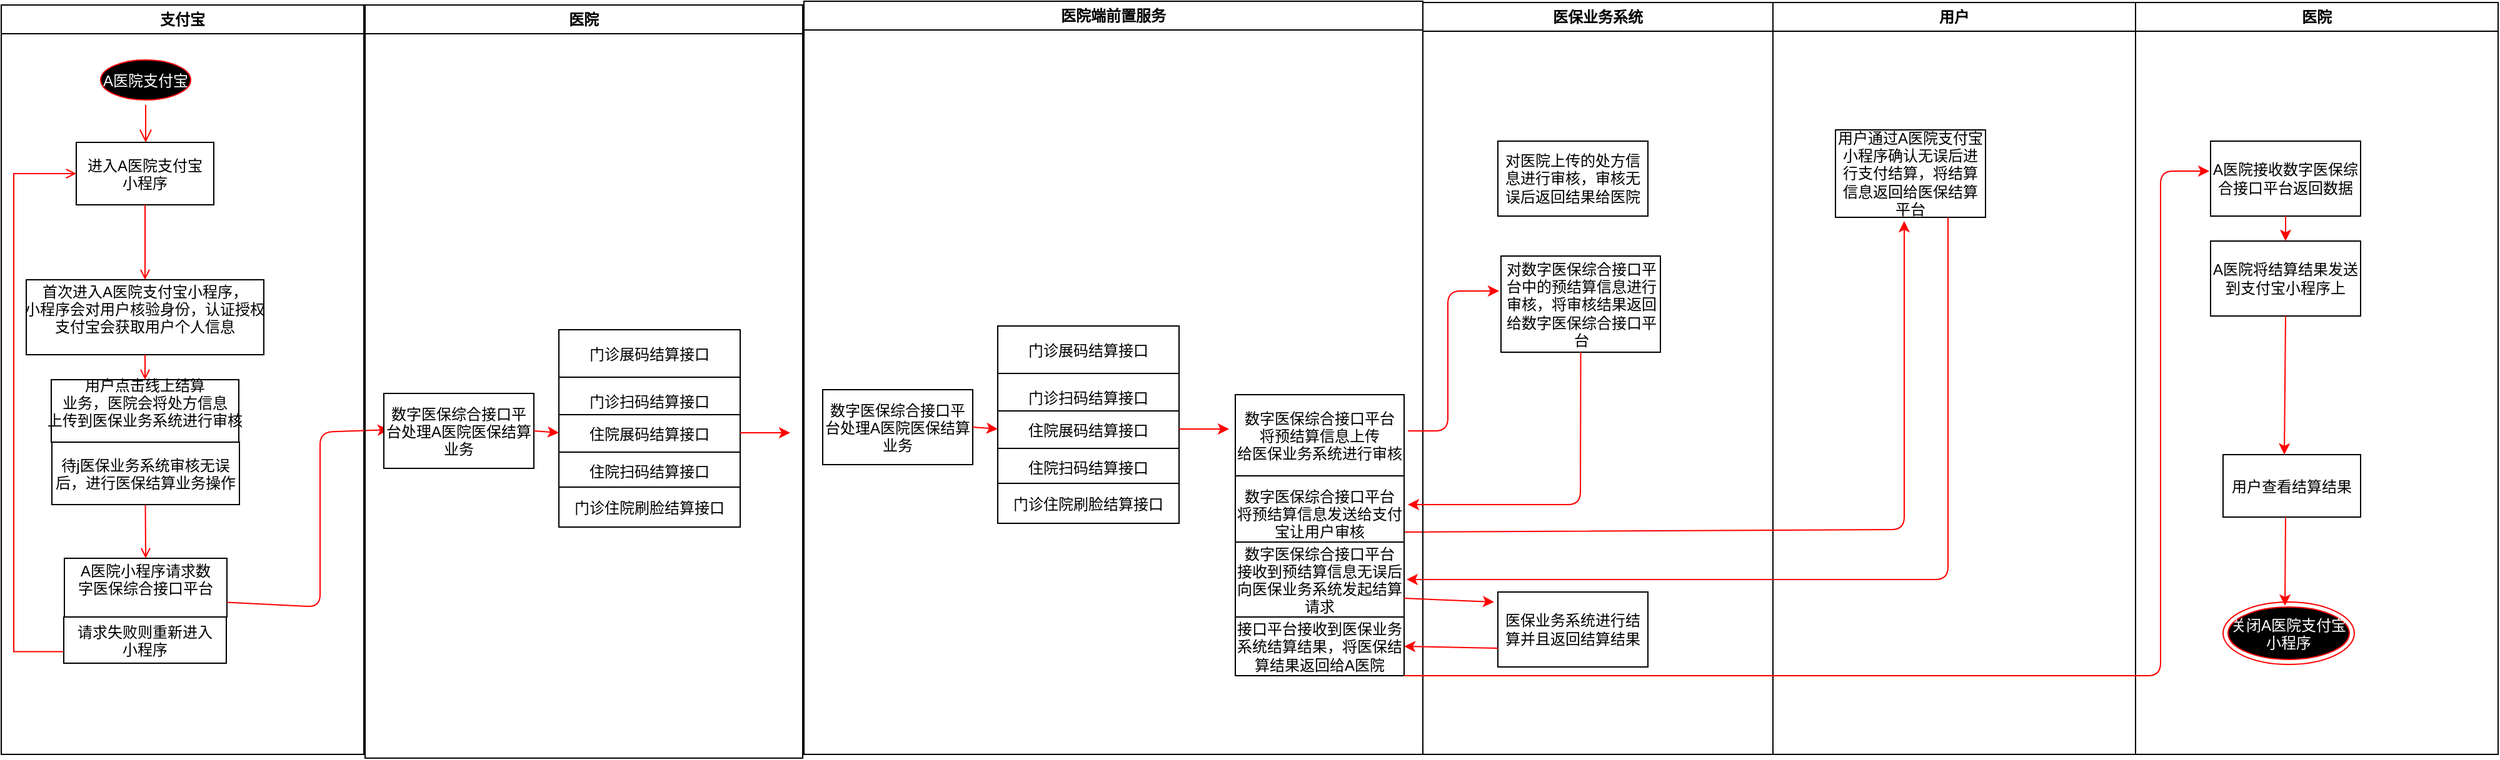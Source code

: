 <mxfile version="14.1.8" type="github">
  <diagram name="Page-1" id="e7e014a7-5840-1c2e-5031-d8a46d1fe8dd">
    <mxGraphModel dx="2591" dy="706" grid="1" gridSize="10" guides="1" tooltips="1" connect="1" arrows="1" fold="1" page="1" pageScale="1" pageWidth="1169" pageHeight="826" background="#ffffff" math="0" shadow="0">
      <root>
        <mxCell id="0" />
        <mxCell id="1" parent="0" />
        <mxCell id="2" value="支付宝" style="swimlane;whiteSpace=wrap;startSize=23;" parent="1" vertex="1">
          <mxGeometry x="-177" y="130" width="290" height="600" as="geometry" />
        </mxCell>
        <mxCell id="5" value="A医院支付宝" style="ellipse;shape=startState;fillColor=#000000;strokeColor=#ff0000;fontColor=#FFFFFF;" parent="2" vertex="1">
          <mxGeometry x="75.5" y="40" width="80" height="40" as="geometry" />
        </mxCell>
        <mxCell id="6" value="" style="edgeStyle=elbowEdgeStyle;elbow=horizontal;verticalAlign=bottom;endArrow=open;endSize=8;strokeColor=#FF0000;endFill=1;rounded=0" parent="2" source="5" target="7" edge="1">
          <mxGeometry x="100" y="40" as="geometry">
            <mxPoint x="115" y="110" as="targetPoint" />
          </mxGeometry>
        </mxCell>
        <mxCell id="7" value="进入A医院支付宝&#xa;小程序" style="" parent="2" vertex="1">
          <mxGeometry x="60" y="110" width="110" height="50" as="geometry" />
        </mxCell>
        <mxCell id="8" value="首次进入A医院支付宝小程序，&#xa;小程序会对用户核验身份，认证授权&#xa;支付宝会获取用户个人信息&#xa;" style="" parent="2" vertex="1">
          <mxGeometry x="20" y="220" width="190" height="60" as="geometry" />
        </mxCell>
        <mxCell id="9" value="" style="endArrow=open;strokeColor=#FF0000;endFill=1;rounded=0" parent="2" source="7" target="8" edge="1">
          <mxGeometry relative="1" as="geometry" />
        </mxCell>
        <mxCell id="10" value="A医院小程序请求数&#xa;字医保综合接口平台&#xa;" style="" parent="2" vertex="1">
          <mxGeometry x="50.5" y="443" width="130" height="47" as="geometry" />
        </mxCell>
        <mxCell id="11" value="" style="endArrow=open;strokeColor=#FF0000;endFill=1;rounded=0;entryX=0.5;entryY=0;entryDx=0;entryDy=0;" parent="2" source="8" target="JvweXrn4YNAcpIMkQRCn-87" edge="1">
          <mxGeometry relative="1" as="geometry" />
        </mxCell>
        <mxCell id="12" value="" style="edgeStyle=elbowEdgeStyle;elbow=horizontal;strokeColor=#FF0000;endArrow=open;endFill=1;rounded=0;exitX=0;exitY=0.75;exitDx=0;exitDy=0;" parent="2" source="JvweXrn4YNAcpIMkQRCn-44" target="7" edge="1">
          <mxGeometry width="100" height="100" relative="1" as="geometry">
            <mxPoint x="25" y="470" as="sourcePoint" />
            <mxPoint x="260" y="190" as="targetPoint" />
            <Array as="points">
              <mxPoint x="10" y="460" />
              <mxPoint x="10" y="323" />
              <mxPoint x="36" y="362" />
              <mxPoint x="36" y="352" />
              <mxPoint x="30" y="362" />
              <mxPoint x="30" y="250" />
            </Array>
          </mxGeometry>
        </mxCell>
        <mxCell id="JvweXrn4YNAcpIMkQRCn-44" value="请求失败则重新进入&#xa;小程序" style="" parent="2" vertex="1">
          <mxGeometry x="50" y="490" width="130" height="37" as="geometry" />
        </mxCell>
        <mxCell id="JvweXrn4YNAcpIMkQRCn-87" value="用户点击线上结算&#xa;业务，医院会将处方信息&#xa;上传到医保业务系统进行审核&#xa;" style="" parent="2" vertex="1">
          <mxGeometry x="40" y="300" width="150" height="50" as="geometry" />
        </mxCell>
        <mxCell id="JvweXrn4YNAcpIMkQRCn-94" value="" style="endArrow=open;strokeColor=#FF0000;endFill=1;rounded=0;entryX=0.5;entryY=0;entryDx=0;entryDy=0;exitX=0.5;exitY=1;exitDx=0;exitDy=0;" parent="2" source="JvweXrn4YNAcpIMkQRCn-87" target="10" edge="1">
          <mxGeometry relative="1" as="geometry">
            <mxPoint x="128" y="362" as="sourcePoint" />
            <mxPoint x="125" y="322" as="targetPoint" />
            <Array as="points" />
          </mxGeometry>
        </mxCell>
        <mxCell id="JvweXrn4YNAcpIMkQRCn-97" value="" style="endArrow=classic;html=1;strokeColor=#FF0000;fontColor=#FFFFFF;exitX=1;exitY=0.75;exitDx=0;exitDy=0;" parent="2" source="10" edge="1">
          <mxGeometry width="50" height="50" relative="1" as="geometry">
            <mxPoint x="180.5" y="430" as="sourcePoint" />
            <mxPoint x="310" y="340" as="targetPoint" />
            <Array as="points">
              <mxPoint x="255" y="482" />
              <mxPoint x="255" y="342" />
            </Array>
          </mxGeometry>
        </mxCell>
        <mxCell id="JvweXrn4YNAcpIMkQRCn-126" value="待j医保业务系统审核无误&#xa;后，进行医保结算业务操作" style="" parent="2" vertex="1">
          <mxGeometry x="40.5" y="350" width="150" height="50" as="geometry" />
        </mxCell>
        <mxCell id="4" value="医保业务系统" style="swimlane;whiteSpace=wrap" parent="1" vertex="1">
          <mxGeometry x="960" y="128" width="280" height="602" as="geometry" />
        </mxCell>
        <mxCell id="JvweXrn4YNAcpIMkQRCn-53" value="&lt;font color=&quot;#000000&quot;&gt;对医院上传的处方信息进行审核，审核无误后返回结果给医院&lt;/font&gt;" style="whiteSpace=wrap;html=1;fontColor=#FFFFFF;" parent="4" vertex="1">
          <mxGeometry x="60" y="111" width="120" height="60" as="geometry" />
        </mxCell>
        <mxCell id="JvweXrn4YNAcpIMkQRCn-64" value="" style="endArrow=classic;html=1;strokeColor=#FF0000;fontColor=#FFFFFF;exitX=0.5;exitY=1;exitDx=0;exitDy=0;entryX=0.5;entryY=0;entryDx=0;entryDy=0;" parent="4" source="JvweXrn4YNAcpIMkQRCn-53" edge="1">
          <mxGeometry width="50" height="50" relative="1" as="geometry">
            <mxPoint x="-6" y="157" as="sourcePoint" />
            <mxPoint x="120" y="171" as="targetPoint" />
            <Array as="points" />
          </mxGeometry>
        </mxCell>
        <mxCell id="JvweXrn4YNAcpIMkQRCn-95" value="&lt;font color=&quot;#000000&quot;&gt;对数字医保综合接口平台中的预结算信息进行审核，将审核结果返回给数字医保综合接口平台&lt;br&gt;&lt;/font&gt;" style="whiteSpace=wrap;html=1;fontColor=#FFFFFF;" parent="4" vertex="1">
          <mxGeometry x="62.5" y="203" width="127.5" height="77" as="geometry" />
        </mxCell>
        <mxCell id="JvweXrn4YNAcpIMkQRCn-118" value="&lt;font color=&quot;#000000&quot;&gt;医保业务系统进行结算并且返回结算结果&lt;/font&gt;" style="whiteSpace=wrap;html=1;fontColor=#FFFFFF;" parent="4" vertex="1">
          <mxGeometry x="60" y="472" width="120" height="60" as="geometry" />
        </mxCell>
        <mxCell id="JvweXrn4YNAcpIMkQRCn-67" value="用户" style="swimlane;whiteSpace=wrap" parent="1" vertex="1">
          <mxGeometry x="1240" y="128" width="290" height="602" as="geometry" />
        </mxCell>
        <mxCell id="JvweXrn4YNAcpIMkQRCn-112" value="" style="endArrow=classic;html=1;strokeColor=#FF0000;fontColor=#FFFFFF;exitX=1;exitY=0.75;exitDx=0;exitDy=0;" parent="JvweXrn4YNAcpIMkQRCn-67" source="JvweXrn4YNAcpIMkQRCn-103" edge="1">
          <mxGeometry width="50" height="50" relative="1" as="geometry">
            <mxPoint x="-230" y="434" as="sourcePoint" />
            <mxPoint x="105" y="175" as="targetPoint" />
            <Array as="points">
              <mxPoint x="105" y="422" />
            </Array>
          </mxGeometry>
        </mxCell>
        <mxCell id="JvweXrn4YNAcpIMkQRCn-125" style="edgeStyle=orthogonalEdgeStyle;rounded=0;orthogonalLoop=1;jettySize=auto;html=1;exitX=0;exitY=0.25;exitDx=0;exitDy=0;strokeColor=#FF0000;fontColor=#FFFFFF;" parent="1" source="3" edge="1">
          <mxGeometry relative="1" as="geometry">
            <mxPoint x="465" y="278" as="targetPoint" />
          </mxGeometry>
        </mxCell>
        <mxCell id="3" value="医院端前置服务" style="swimlane;whiteSpace=wrap" parent="1" vertex="1">
          <mxGeometry x="465" y="127" width="495" height="603" as="geometry" />
        </mxCell>
        <mxCell id="16" value="门诊扫码结算接口" style="" parent="3" vertex="1">
          <mxGeometry x="155" y="298" width="145" height="38" as="geometry" />
        </mxCell>
        <mxCell id="30" value="住院展码结算接口" style="" parent="3" vertex="1">
          <mxGeometry x="155" y="328" width="145" height="30" as="geometry" />
        </mxCell>
        <mxCell id="JvweXrn4YNAcpIMkQRCn-48" value="住院扫码结算接口" style="" parent="3" vertex="1">
          <mxGeometry x="155" y="358" width="145" height="30" as="geometry" />
        </mxCell>
        <mxCell id="JvweXrn4YNAcpIMkQRCn-49" value="门诊住院刷脸结算接口" style="" parent="3" vertex="1">
          <mxGeometry x="155" y="386" width="145" height="32" as="geometry" />
        </mxCell>
        <mxCell id="JvweXrn4YNAcpIMkQRCn-52" value="数字医保综合接口平台&#xa;将预结算信息上传&#xa;给医保业务系统进行审核" style="" parent="3" vertex="1">
          <mxGeometry x="345" y="315" width="135" height="65" as="geometry" />
        </mxCell>
        <mxCell id="JvweXrn4YNAcpIMkQRCn-76" value="门诊展码结算接口" style="" parent="3" vertex="1">
          <mxGeometry x="155" y="260" width="145" height="38" as="geometry" />
        </mxCell>
        <mxCell id="JvweXrn4YNAcpIMkQRCn-51" value="" style="endArrow=classic;html=1;strokeColor=#FF0000;fontColor=#FFFFFF;" parent="3" edge="1">
          <mxGeometry width="50" height="50" relative="1" as="geometry">
            <mxPoint x="300" y="342.5" as="sourcePoint" />
            <mxPoint x="340" y="342.5" as="targetPoint" />
            <Array as="points">
              <mxPoint x="310" y="342.5" />
            </Array>
          </mxGeometry>
        </mxCell>
        <mxCell id="JvweXrn4YNAcpIMkQRCn-98" value="数字医保综合接口平&#xa;台处理A医院医保结算&#xa;业务" style="" parent="3" vertex="1">
          <mxGeometry x="15" y="311" width="120" height="60" as="geometry" />
        </mxCell>
        <mxCell id="JvweXrn4YNAcpIMkQRCn-100" value="" style="endArrow=classic;html=1;strokeColor=#FF0000;fontColor=#FFFFFF;exitX=1;exitY=0.5;exitDx=0;exitDy=0;" parent="3" source="JvweXrn4YNAcpIMkQRCn-98" edge="1">
          <mxGeometry width="50" height="50" relative="1" as="geometry">
            <mxPoint x="145" y="342.5" as="sourcePoint" />
            <mxPoint x="155" y="343" as="targetPoint" />
            <Array as="points">
              <mxPoint x="155" y="342.5" />
            </Array>
          </mxGeometry>
        </mxCell>
        <mxCell id="JvweXrn4YNAcpIMkQRCn-103" value="数字医保综合接口平台&#xa;将预结算信息发送给支付&#xa;宝让用户审核" style="" parent="3" vertex="1">
          <mxGeometry x="345" y="380" width="135" height="60" as="geometry" />
        </mxCell>
        <mxCell id="JvweXrn4YNAcpIMkQRCn-117" value="数字医保综合接口平台&#xa;接收到预结算信息无误后&#xa;向医保业务系统发起结算&#xa;请求" style="" parent="3" vertex="1">
          <mxGeometry x="345" y="433" width="135" height="60" as="geometry" />
        </mxCell>
        <mxCell id="JvweXrn4YNAcpIMkQRCn-121" value="&lt;font color=&quot;#000000&quot;&gt;接口平台接收到医保业务系统结算结果，将医保结算结果返回给A医院&lt;/font&gt;" style="whiteSpace=wrap;html=1;fontColor=#FFFFFF;" parent="3" vertex="1">
          <mxGeometry x="345" y="493" width="135" height="47" as="geometry" />
        </mxCell>
        <mxCell id="JvweXrn4YNAcpIMkQRCn-101" value="" style="endArrow=classic;html=1;strokeColor=#FF0000;fontColor=#FFFFFF;entryX=-0.012;entryY=0.364;entryDx=0;entryDy=0;entryPerimeter=0;" parent="1" target="JvweXrn4YNAcpIMkQRCn-95" edge="1">
          <mxGeometry width="50" height="50" relative="1" as="geometry">
            <mxPoint x="948" y="471" as="sourcePoint" />
            <mxPoint x="830" y="420" as="targetPoint" />
            <Array as="points">
              <mxPoint x="980" y="471" />
              <mxPoint x="980" y="359" />
            </Array>
          </mxGeometry>
        </mxCell>
        <mxCell id="JvweXrn4YNAcpIMkQRCn-104" value="医院" style="swimlane;whiteSpace=wrap" parent="1" vertex="1">
          <mxGeometry x="1530" y="128" width="290" height="602" as="geometry" />
        </mxCell>
        <mxCell id="JvweXrn4YNAcpIMkQRCn-105" value="用户查看结算结果" style="" parent="JvweXrn4YNAcpIMkQRCn-104" vertex="1">
          <mxGeometry x="70" y="362" width="110" height="50" as="geometry" />
        </mxCell>
        <mxCell id="JvweXrn4YNAcpIMkQRCn-106" value="关闭A医院支付宝&#xa;小程序" style="ellipse;shape=endState;fillColor=#000000;strokeColor=#ff0000;fontColor=#FFFFFF;" parent="JvweXrn4YNAcpIMkQRCn-104" vertex="1">
          <mxGeometry x="70" y="480" width="105" height="50" as="geometry" />
        </mxCell>
        <mxCell id="JvweXrn4YNAcpIMkQRCn-107" value="&lt;font color=&quot;#000000&quot;&gt;A医院接收数字医保综合接口平台返回数据&lt;/font&gt;" style="whiteSpace=wrap;html=1;fontColor=#FFFFFF;" parent="JvweXrn4YNAcpIMkQRCn-104" vertex="1">
          <mxGeometry x="60" y="111" width="120" height="60" as="geometry" />
        </mxCell>
        <mxCell id="JvweXrn4YNAcpIMkQRCn-108" value="&lt;font color=&quot;#000000&quot;&gt;A医院将结算结果发送到支付宝小程序上&lt;/font&gt;" style="whiteSpace=wrap;html=1;fontColor=#FFFFFF;" parent="JvweXrn4YNAcpIMkQRCn-104" vertex="1">
          <mxGeometry x="60" y="191" width="120" height="60" as="geometry" />
        </mxCell>
        <mxCell id="JvweXrn4YNAcpIMkQRCn-109" value="" style="endArrow=classic;html=1;strokeColor=#FF0000;fontColor=#FFFFFF;exitX=0.5;exitY=1;exitDx=0;exitDy=0;entryX=0.5;entryY=0;entryDx=0;entryDy=0;" parent="JvweXrn4YNAcpIMkQRCn-104" source="JvweXrn4YNAcpIMkQRCn-107" target="JvweXrn4YNAcpIMkQRCn-108" edge="1">
          <mxGeometry width="50" height="50" relative="1" as="geometry">
            <mxPoint x="-6" y="157" as="sourcePoint" />
            <mxPoint x="69" y="157" as="targetPoint" />
            <Array as="points" />
          </mxGeometry>
        </mxCell>
        <mxCell id="JvweXrn4YNAcpIMkQRCn-110" value="" style="endArrow=classic;html=1;strokeColor=#FF0000;fontColor=#FFFFFF;exitX=0.5;exitY=1;exitDx=0;exitDy=0;" parent="JvweXrn4YNAcpIMkQRCn-104" source="JvweXrn4YNAcpIMkQRCn-108" edge="1">
          <mxGeometry width="50" height="50" relative="1" as="geometry">
            <mxPoint x="-361" y="260" as="sourcePoint" />
            <mxPoint x="119" y="362" as="targetPoint" />
          </mxGeometry>
        </mxCell>
        <mxCell id="JvweXrn4YNAcpIMkQRCn-111" value="" style="endArrow=classic;html=1;strokeColor=#FF0000;fontColor=#FFFFFF;" parent="JvweXrn4YNAcpIMkQRCn-104" edge="1">
          <mxGeometry width="50" height="50" relative="1" as="geometry">
            <mxPoint x="120" y="412" as="sourcePoint" />
            <mxPoint x="119.5" y="483" as="targetPoint" />
          </mxGeometry>
        </mxCell>
        <mxCell id="JvweXrn4YNAcpIMkQRCn-102" value="" style="endArrow=classic;html=1;strokeColor=#FF0000;fontColor=#FFFFFF;exitX=0.5;exitY=1;exitDx=0;exitDy=0;" parent="1" source="JvweXrn4YNAcpIMkQRCn-95" edge="1">
          <mxGeometry width="50" height="50" relative="1" as="geometry">
            <mxPoint x="1086" y="460" as="sourcePoint" />
            <mxPoint x="948" y="530" as="targetPoint" />
            <Array as="points">
              <mxPoint x="1086" y="530" />
              <mxPoint x="990" y="530" />
            </Array>
          </mxGeometry>
        </mxCell>
        <mxCell id="JvweXrn4YNAcpIMkQRCn-114" value="&lt;font color=&quot;#000000&quot;&gt;用户通过A医院支付宝小程序确认无误后进行支付结算，将结算信息返回给医保结算&lt;br&gt;平台&lt;br&gt;&lt;/font&gt;" style="whiteSpace=wrap;html=1;fontColor=#FFFFFF;" parent="1" vertex="1">
          <mxGeometry x="1290" y="230" width="120" height="70" as="geometry" />
        </mxCell>
        <mxCell id="JvweXrn4YNAcpIMkQRCn-116" value="" style="endArrow=classic;html=1;strokeColor=#FF0000;fontColor=#FFFFFF;exitX=0.75;exitY=1;exitDx=0;exitDy=0;" parent="1" source="JvweXrn4YNAcpIMkQRCn-114" edge="1">
          <mxGeometry width="50" height="50" relative="1" as="geometry">
            <mxPoint x="1380" y="387" as="sourcePoint" />
            <mxPoint x="947" y="590" as="targetPoint" />
            <Array as="points">
              <mxPoint x="1380" y="590" />
            </Array>
          </mxGeometry>
        </mxCell>
        <mxCell id="JvweXrn4YNAcpIMkQRCn-119" value="" style="endArrow=classic;html=1;strokeColor=#FF0000;fontColor=#FFFFFF;exitX=1;exitY=0.75;exitDx=0;exitDy=0;" parent="1" source="JvweXrn4YNAcpIMkQRCn-117" edge="1">
          <mxGeometry width="50" height="50" relative="1" as="geometry">
            <mxPoint x="880" y="640" as="sourcePoint" />
            <mxPoint x="1017" y="608" as="targetPoint" />
            <Array as="points" />
          </mxGeometry>
        </mxCell>
        <mxCell id="JvweXrn4YNAcpIMkQRCn-120" value="" style="endArrow=classic;html=1;strokeColor=#FF0000;fontColor=#FFFFFF;exitX=0;exitY=0.75;exitDx=0;exitDy=0;entryX=1;entryY=0.5;entryDx=0;entryDy=0;" parent="1" source="JvweXrn4YNAcpIMkQRCn-118" target="JvweXrn4YNAcpIMkQRCn-121" edge="1">
          <mxGeometry width="50" height="50" relative="1" as="geometry">
            <mxPoint x="1090" y="680" as="sourcePoint" />
            <mxPoint x="930" y="680" as="targetPoint" />
            <Array as="points" />
          </mxGeometry>
        </mxCell>
        <mxCell id="JvweXrn4YNAcpIMkQRCn-123" value="" style="endArrow=classic;html=1;strokeColor=#FF0000;fontColor=#FFFFFF;exitX=1;exitY=1;exitDx=0;exitDy=0;entryX=-0.008;entryY=0.4;entryDx=0;entryDy=0;entryPerimeter=0;" parent="1" source="JvweXrn4YNAcpIMkQRCn-121" target="JvweXrn4YNAcpIMkQRCn-107" edge="1">
          <mxGeometry width="50" height="50" relative="1" as="geometry">
            <mxPoint x="850" y="500" as="sourcePoint" />
            <mxPoint x="1540" y="250" as="targetPoint" />
            <Array as="points">
              <mxPoint x="1550" y="667" />
              <mxPoint x="1550" y="263" />
            </Array>
          </mxGeometry>
        </mxCell>
        <mxCell id="rNH56YSWSUWT8DuMc6Oc-30" value="医院" style="swimlane;whiteSpace=wrap" vertex="1" parent="1">
          <mxGeometry x="114" y="130" width="350" height="603" as="geometry" />
        </mxCell>
        <mxCell id="rNH56YSWSUWT8DuMc6Oc-31" value="门诊扫码结算接口" style="" vertex="1" parent="rNH56YSWSUWT8DuMc6Oc-30">
          <mxGeometry x="155" y="298" width="145" height="38" as="geometry" />
        </mxCell>
        <mxCell id="rNH56YSWSUWT8DuMc6Oc-32" value="住院展码结算接口" style="" vertex="1" parent="rNH56YSWSUWT8DuMc6Oc-30">
          <mxGeometry x="155" y="328" width="145" height="30" as="geometry" />
        </mxCell>
        <mxCell id="rNH56YSWSUWT8DuMc6Oc-33" value="住院扫码结算接口" style="" vertex="1" parent="rNH56YSWSUWT8DuMc6Oc-30">
          <mxGeometry x="155" y="358" width="145" height="30" as="geometry" />
        </mxCell>
        <mxCell id="rNH56YSWSUWT8DuMc6Oc-34" value="门诊住院刷脸结算接口" style="" vertex="1" parent="rNH56YSWSUWT8DuMc6Oc-30">
          <mxGeometry x="155" y="386" width="145" height="32" as="geometry" />
        </mxCell>
        <mxCell id="rNH56YSWSUWT8DuMc6Oc-36" value="门诊展码结算接口" style="" vertex="1" parent="rNH56YSWSUWT8DuMc6Oc-30">
          <mxGeometry x="155" y="260" width="145" height="38" as="geometry" />
        </mxCell>
        <mxCell id="rNH56YSWSUWT8DuMc6Oc-37" value="" style="endArrow=classic;html=1;strokeColor=#FF0000;fontColor=#FFFFFF;" edge="1" parent="rNH56YSWSUWT8DuMc6Oc-30">
          <mxGeometry width="50" height="50" relative="1" as="geometry">
            <mxPoint x="300" y="342.5" as="sourcePoint" />
            <mxPoint x="340" y="342.5" as="targetPoint" />
            <Array as="points">
              <mxPoint x="310" y="342.5" />
            </Array>
          </mxGeometry>
        </mxCell>
        <mxCell id="rNH56YSWSUWT8DuMc6Oc-38" value="数字医保综合接口平&#xa;台处理A医院医保结算&#xa;业务" style="" vertex="1" parent="rNH56YSWSUWT8DuMc6Oc-30">
          <mxGeometry x="15" y="311" width="120" height="60" as="geometry" />
        </mxCell>
        <mxCell id="rNH56YSWSUWT8DuMc6Oc-39" value="" style="endArrow=classic;html=1;strokeColor=#FF0000;fontColor=#FFFFFF;exitX=1;exitY=0.5;exitDx=0;exitDy=0;" edge="1" parent="rNH56YSWSUWT8DuMc6Oc-30" source="rNH56YSWSUWT8DuMc6Oc-38">
          <mxGeometry width="50" height="50" relative="1" as="geometry">
            <mxPoint x="145" y="342.5" as="sourcePoint" />
            <mxPoint x="155" y="343" as="targetPoint" />
            <Array as="points">
              <mxPoint x="155" y="342.5" />
            </Array>
          </mxGeometry>
        </mxCell>
      </root>
    </mxGraphModel>
  </diagram>
</mxfile>
